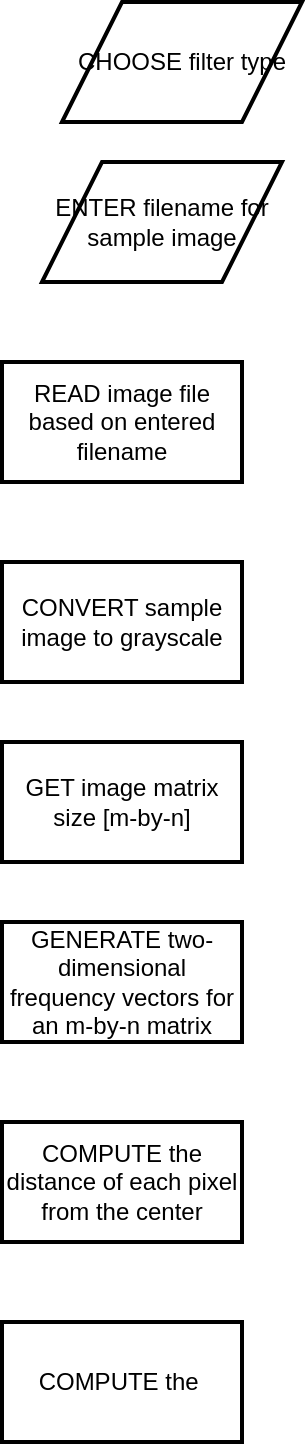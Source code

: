<mxfile version="21.2.9" type="device">
  <diagram name="Page-1" id="LfdKRjCTav4eH3YvRzvs">
    <mxGraphModel dx="472" dy="746" grid="1" gridSize="10" guides="1" tooltips="1" connect="1" arrows="1" fold="1" page="1" pageScale="1" pageWidth="827" pageHeight="1169" math="0" shadow="0">
      <root>
        <mxCell id="0" />
        <mxCell id="1" parent="0" />
        <mxCell id="86aoG2qWTGyY1Z2abTY--1" value="CHOOSE filter type" style="shape=parallelogram;perimeter=parallelogramPerimeter;whiteSpace=wrap;html=1;fixedSize=1;strokeWidth=2;size=30;" vertex="1" parent="1">
          <mxGeometry x="150" y="140" width="120" height="60" as="geometry" />
        </mxCell>
        <mxCell id="86aoG2qWTGyY1Z2abTY--2" value="ENTER filename for sample image" style="shape=parallelogram;perimeter=parallelogramPerimeter;whiteSpace=wrap;html=1;fixedSize=1;strokeWidth=2;size=30;" vertex="1" parent="1">
          <mxGeometry x="140" y="220" width="120" height="60" as="geometry" />
        </mxCell>
        <mxCell id="86aoG2qWTGyY1Z2abTY--3" value="READ image file based on entered filename" style="rounded=0;whiteSpace=wrap;html=1;strokeWidth=2;" vertex="1" parent="1">
          <mxGeometry x="120" y="320" width="120" height="60" as="geometry" />
        </mxCell>
        <mxCell id="86aoG2qWTGyY1Z2abTY--4" value="CONVERT sample image to grayscale" style="rounded=0;whiteSpace=wrap;html=1;strokeWidth=2;" vertex="1" parent="1">
          <mxGeometry x="120" y="420" width="120" height="60" as="geometry" />
        </mxCell>
        <mxCell id="86aoG2qWTGyY1Z2abTY--5" value="GET image matrix size [m-by-n]" style="rounded=0;whiteSpace=wrap;html=1;strokeWidth=2;" vertex="1" parent="1">
          <mxGeometry x="120" y="510" width="120" height="60" as="geometry" />
        </mxCell>
        <mxCell id="86aoG2qWTGyY1Z2abTY--6" value="GENERATE two-dimensional frequency vectors for an m-by-n matrix" style="rounded=0;whiteSpace=wrap;html=1;strokeWidth=2;" vertex="1" parent="1">
          <mxGeometry x="120" y="600" width="120" height="60" as="geometry" />
        </mxCell>
        <mxCell id="86aoG2qWTGyY1Z2abTY--8" value="COMPUTE the distance of each pixel from the center" style="rounded=0;whiteSpace=wrap;html=1;strokeWidth=2;" vertex="1" parent="1">
          <mxGeometry x="120" y="700" width="120" height="60" as="geometry" />
        </mxCell>
        <mxCell id="86aoG2qWTGyY1Z2abTY--9" value="COMPUTE the&amp;nbsp;" style="rounded=0;whiteSpace=wrap;html=1;strokeWidth=2;" vertex="1" parent="1">
          <mxGeometry x="120" y="800" width="120" height="60" as="geometry" />
        </mxCell>
      </root>
    </mxGraphModel>
  </diagram>
</mxfile>
